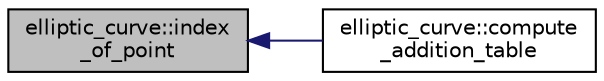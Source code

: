 digraph "elliptic_curve::index_of_point"
{
  edge [fontname="Helvetica",fontsize="10",labelfontname="Helvetica",labelfontsize="10"];
  node [fontname="Helvetica",fontsize="10",shape=record];
  rankdir="LR";
  Node210 [label="elliptic_curve::index\l_of_point",height=0.2,width=0.4,color="black", fillcolor="grey75", style="filled", fontcolor="black"];
  Node210 -> Node211 [dir="back",color="midnightblue",fontsize="10",style="solid",fontname="Helvetica"];
  Node211 [label="elliptic_curve::compute\l_addition_table",height=0.2,width=0.4,color="black", fillcolor="white", style="filled",URL="$d3/dea/classelliptic__curve.html#ac5cc1cd9f3021de56372cc0a0f75b0bd"];
}
